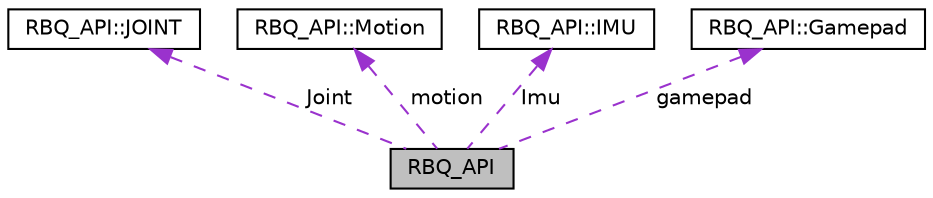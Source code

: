 digraph "RBQ_API"
{
 // LATEX_PDF_SIZE
  edge [fontname="Helvetica",fontsize="10",labelfontname="Helvetica",labelfontsize="10"];
  node [fontname="Helvetica",fontsize="10",shape=record];
  Node1 [label="RBQ_API",height=0.2,width=0.4,color="black", fillcolor="grey75", style="filled", fontcolor="black",tooltip=" "];
  Node2 -> Node1 [dir="back",color="darkorchid3",fontsize="10",style="dashed",label=" Joint" ,fontname="Helvetica"];
  Node2 [label="RBQ_API::JOINT",height=0.2,width=0.4,color="black", fillcolor="white", style="filled",URL="$structRBQ__API_1_1JOINT.html",tooltip=" "];
  Node3 -> Node1 [dir="back",color="darkorchid3",fontsize="10",style="dashed",label=" motion" ,fontname="Helvetica"];
  Node3 [label="RBQ_API::Motion",height=0.2,width=0.4,color="black", fillcolor="white", style="filled",URL="$structRBQ__API_1_1Motion.html",tooltip=" "];
  Node4 -> Node1 [dir="back",color="darkorchid3",fontsize="10",style="dashed",label=" Imu" ,fontname="Helvetica"];
  Node4 [label="RBQ_API::IMU",height=0.2,width=0.4,color="black", fillcolor="white", style="filled",URL="$structRBQ__API_1_1IMU.html",tooltip=" "];
  Node5 -> Node1 [dir="back",color="darkorchid3",fontsize="10",style="dashed",label=" gamepad" ,fontname="Helvetica"];
  Node5 [label="RBQ_API::Gamepad",height=0.2,width=0.4,color="black", fillcolor="white", style="filled",URL="$structRBQ__API_1_1Gamepad.html",tooltip=" "];
}
